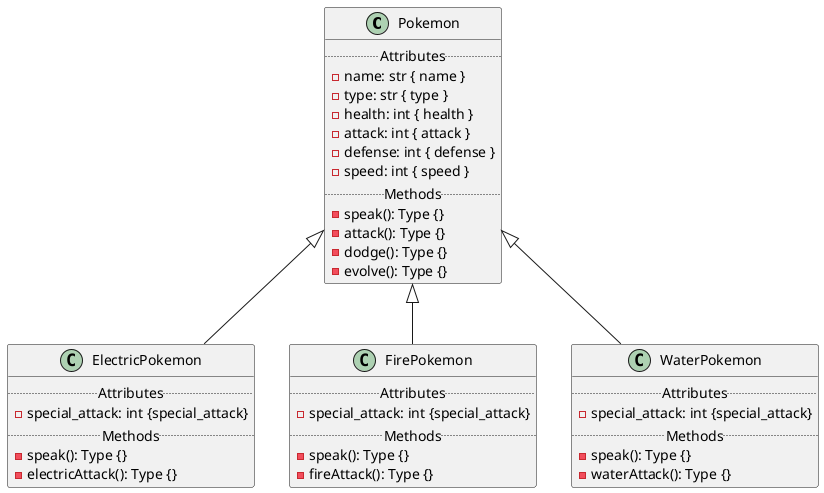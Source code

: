 @startuml
class Pokemon {
  .. Attributes ..
- name: str { name }
- type: str { type }
- health: int { health }
- attack: int { attack }
- defense: int { defense }
- speed: int { speed }
  .. Methods ..
- speak(): Type {}
- attack(): Type {}
- dodge(): Type {}
- evolve(): Type {}
}

class ElectricPokemon {
.. Attributes ..
- special_attack: int {special_attack}
.. Methods ..
- speak(): Type {}
- electricAttack(): Type {}
}

class FirePokemon {
.. Attributes ..
- special_attack: int {special_attack}
.. Methods ..
- speak(): Type {}
- fireAttack(): Type {}
}

class WaterPokemon {
.. Attributes ..
- special_attack: int {special_attack}
.. Methods ..
- speak(): Type {}
- waterAttack(): Type {}
}

Pokemon <|-- ElectricPokemon
Pokemon <|-- FirePokemon
Pokemon <|-- WaterPokemon

@enduml